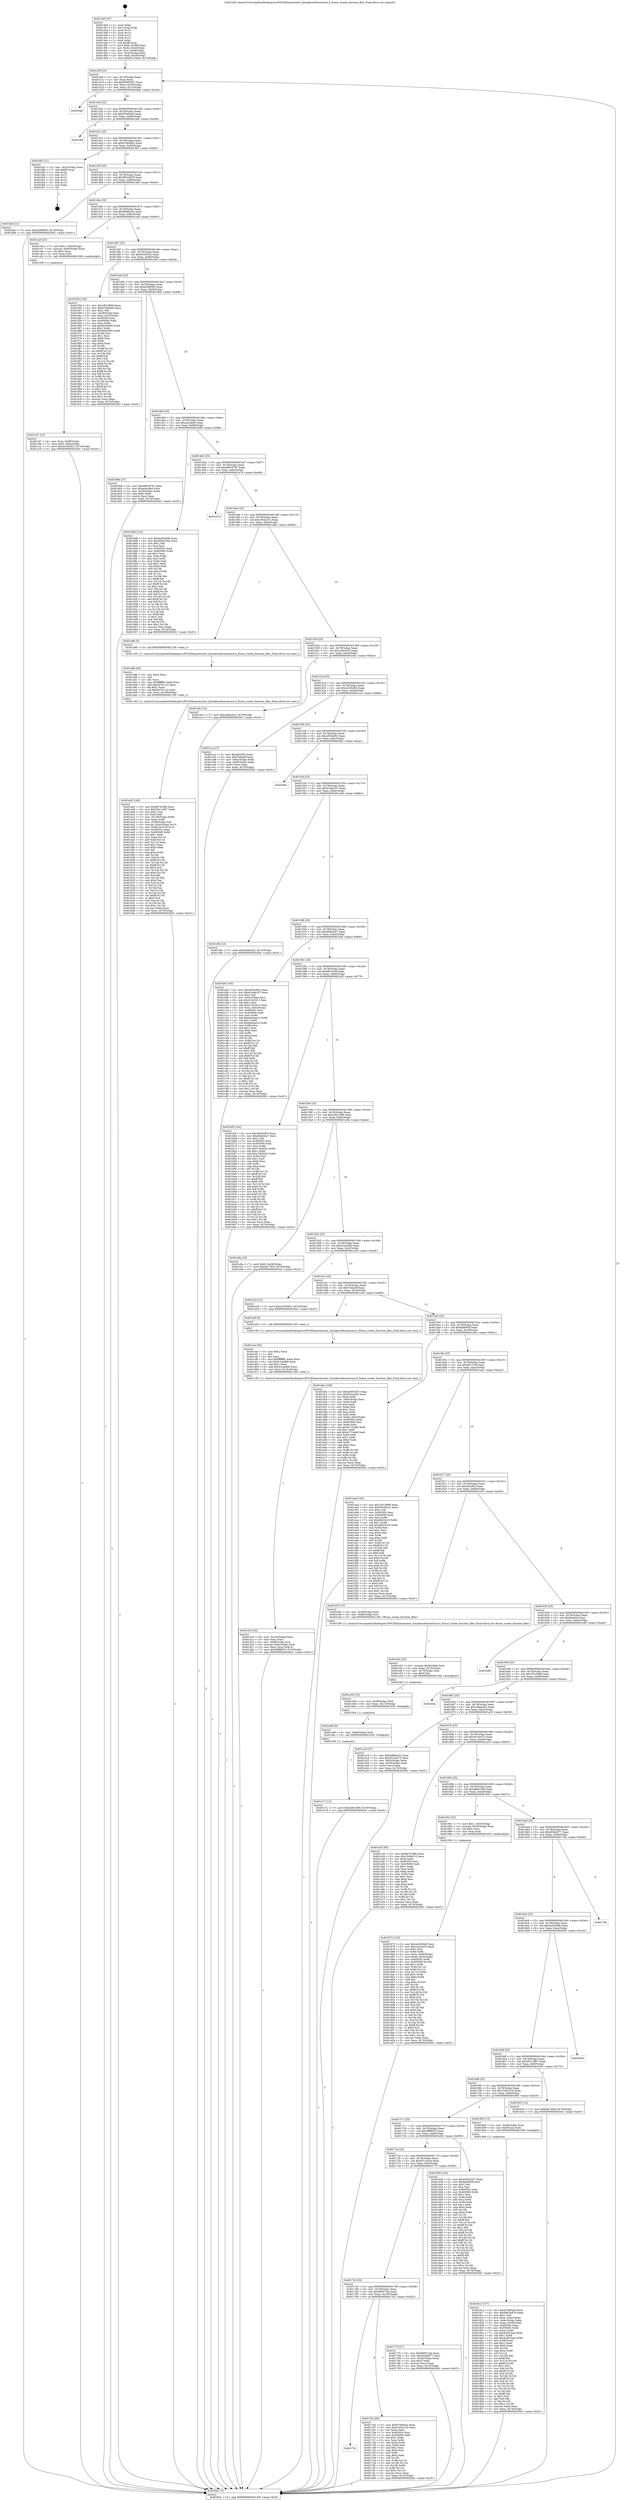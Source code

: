 digraph "0x4013e0" {
  label = "0x4013e0 (/mnt/c/Users/mathe/Desktop/tcc/POCII/binaries/extr_linuxkerneltracetrace.h_ftrace_create_function_files_Final-ollvm.out::main(0))"
  labelloc = "t"
  node[shape=record]

  Entry [label="",width=0.3,height=0.3,shape=circle,fillcolor=black,style=filled]
  "0x40140f" [label="{
     0x40140f [23]\l
     | [instrs]\l
     &nbsp;&nbsp;0x40140f \<+3\>: mov -0x74(%rbp),%eax\l
     &nbsp;&nbsp;0x401412 \<+2\>: mov %eax,%ecx\l
     &nbsp;&nbsp;0x401414 \<+6\>: sub $0x82905207,%ecx\l
     &nbsp;&nbsp;0x40141a \<+3\>: mov %eax,-0x78(%rbp)\l
     &nbsp;&nbsp;0x40141d \<+3\>: mov %ecx,-0x7c(%rbp)\l
     &nbsp;&nbsp;0x401420 \<+6\>: je 00000000004020ab \<main+0xccb\>\l
  }"]
  "0x4020ab" [label="{
     0x4020ab\l
  }", style=dashed]
  "0x401426" [label="{
     0x401426 [22]\l
     | [instrs]\l
     &nbsp;&nbsp;0x401426 \<+5\>: jmp 000000000040142b \<main+0x4b\>\l
     &nbsp;&nbsp;0x40142b \<+3\>: mov -0x78(%rbp),%eax\l
     &nbsp;&nbsp;0x40142e \<+5\>: sub $0x879d0acb,%eax\l
     &nbsp;&nbsp;0x401433 \<+3\>: mov %eax,-0x80(%rbp)\l
     &nbsp;&nbsp;0x401436 \<+6\>: je 0000000000401fe8 \<main+0xc08\>\l
  }"]
  Exit [label="",width=0.3,height=0.3,shape=circle,fillcolor=black,style=filled,peripheries=2]
  "0x401fe8" [label="{
     0x401fe8\l
  }", style=dashed]
  "0x40143c" [label="{
     0x40143c [25]\l
     | [instrs]\l
     &nbsp;&nbsp;0x40143c \<+5\>: jmp 0000000000401441 \<main+0x61\>\l
     &nbsp;&nbsp;0x401441 \<+3\>: mov -0x78(%rbp),%eax\l
     &nbsp;&nbsp;0x401444 \<+5\>: sub $0x87d046d3,%eax\l
     &nbsp;&nbsp;0x401449 \<+6\>: mov %eax,-0x84(%rbp)\l
     &nbsp;&nbsp;0x40144f \<+6\>: je 0000000000401fd3 \<main+0xbf3\>\l
  }"]
  "0x401e71" [label="{
     0x401e71 [12]\l
     | [instrs]\l
     &nbsp;&nbsp;0x401e71 \<+7\>: movl $0xe28c1680,-0x74(%rbp)\l
     &nbsp;&nbsp;0x401e78 \<+5\>: jmp 00000000004020d1 \<main+0xcf1\>\l
  }"]
  "0x401fd3" [label="{
     0x401fd3 [21]\l
     | [instrs]\l
     &nbsp;&nbsp;0x401fd3 \<+3\>: mov -0x2c(%rbp),%eax\l
     &nbsp;&nbsp;0x401fd6 \<+7\>: add $0xf8,%rsp\l
     &nbsp;&nbsp;0x401fdd \<+1\>: pop %rbx\l
     &nbsp;&nbsp;0x401fde \<+2\>: pop %r12\l
     &nbsp;&nbsp;0x401fe0 \<+2\>: pop %r13\l
     &nbsp;&nbsp;0x401fe2 \<+2\>: pop %r14\l
     &nbsp;&nbsp;0x401fe4 \<+2\>: pop %r15\l
     &nbsp;&nbsp;0x401fe6 \<+1\>: pop %rbp\l
     &nbsp;&nbsp;0x401fe7 \<+1\>: ret\l
  }"]
  "0x401455" [label="{
     0x401455 [25]\l
     | [instrs]\l
     &nbsp;&nbsp;0x401455 \<+5\>: jmp 000000000040145a \<main+0x7a\>\l
     &nbsp;&nbsp;0x40145a \<+3\>: mov -0x78(%rbp),%eax\l
     &nbsp;&nbsp;0x40145d \<+5\>: sub $0x8853a878,%eax\l
     &nbsp;&nbsp;0x401462 \<+6\>: mov %eax,-0x88(%rbp)\l
     &nbsp;&nbsp;0x401468 \<+6\>: je 00000000004018af \<main+0x4cf\>\l
  }"]
  "0x401e68" [label="{
     0x401e68 [9]\l
     | [instrs]\l
     &nbsp;&nbsp;0x401e68 \<+4\>: mov -0x68(%rbp),%rdi\l
     &nbsp;&nbsp;0x401e6c \<+5\>: call 0000000000401030 \<free@plt\>\l
     | [calls]\l
     &nbsp;&nbsp;0x401030 \{1\} (unknown)\l
  }"]
  "0x4018af" [label="{
     0x4018af [12]\l
     | [instrs]\l
     &nbsp;&nbsp;0x4018af \<+7\>: movl $0xa208f565,-0x74(%rbp)\l
     &nbsp;&nbsp;0x4018b6 \<+5\>: jmp 00000000004020d1 \<main+0xcf1\>\l
  }"]
  "0x40146e" [label="{
     0x40146e [25]\l
     | [instrs]\l
     &nbsp;&nbsp;0x40146e \<+5\>: jmp 0000000000401473 \<main+0x93\>\l
     &nbsp;&nbsp;0x401473 \<+3\>: mov -0x78(%rbp),%eax\l
     &nbsp;&nbsp;0x401476 \<+5\>: sub $0x8d86be22,%eax\l
     &nbsp;&nbsp;0x40147b \<+6\>: mov %eax,-0x8c(%rbp)\l
     &nbsp;&nbsp;0x401481 \<+6\>: je 0000000000401ca0 \<main+0x8c0\>\l
  }"]
  "0x401e59" [label="{
     0x401e59 [15]\l
     | [instrs]\l
     &nbsp;&nbsp;0x401e59 \<+4\>: mov -0x58(%rbp),%rdi\l
     &nbsp;&nbsp;0x401e5d \<+6\>: mov %eax,-0x110(%rbp)\l
     &nbsp;&nbsp;0x401e63 \<+5\>: call 0000000000401030 \<free@plt\>\l
     | [calls]\l
     &nbsp;&nbsp;0x401030 \{1\} (unknown)\l
  }"]
  "0x401ca0" [label="{
     0x401ca0 [23]\l
     | [instrs]\l
     &nbsp;&nbsp;0x401ca0 \<+7\>: movl $0x1,-0x60(%rbp)\l
     &nbsp;&nbsp;0x401ca7 \<+4\>: movslq -0x60(%rbp),%rax\l
     &nbsp;&nbsp;0x401cab \<+4\>: shl $0x2,%rax\l
     &nbsp;&nbsp;0x401caf \<+3\>: mov %rax,%rdi\l
     &nbsp;&nbsp;0x401cb2 \<+5\>: call 0000000000401050 \<malloc@plt\>\l
     | [calls]\l
     &nbsp;&nbsp;0x401050 \{1\} (unknown)\l
  }"]
  "0x401487" [label="{
     0x401487 [25]\l
     | [instrs]\l
     &nbsp;&nbsp;0x401487 \<+5\>: jmp 000000000040148c \<main+0xac\>\l
     &nbsp;&nbsp;0x40148c \<+3\>: mov -0x78(%rbp),%eax\l
     &nbsp;&nbsp;0x40148f \<+5\>: sub $0x95c835c2,%eax\l
     &nbsp;&nbsp;0x401494 \<+6\>: mov %eax,-0x90(%rbp)\l
     &nbsp;&nbsp;0x40149a \<+6\>: je 0000000000401f3d \<main+0xb5d\>\l
  }"]
  "0x401e42" [label="{
     0x401e42 [23]\l
     | [instrs]\l
     &nbsp;&nbsp;0x401e42 \<+10\>: movabs $0x4030b6,%rdi\l
     &nbsp;&nbsp;0x401e4c \<+3\>: mov %eax,-0x70(%rbp)\l
     &nbsp;&nbsp;0x401e4f \<+3\>: mov -0x70(%rbp),%esi\l
     &nbsp;&nbsp;0x401e52 \<+2\>: mov $0x0,%al\l
     &nbsp;&nbsp;0x401e54 \<+5\>: call 0000000000401040 \<printf@plt\>\l
     | [calls]\l
     &nbsp;&nbsp;0x401040 \{1\} (unknown)\l
  }"]
  "0x401f3d" [label="{
     0x401f3d [150]\l
     | [instrs]\l
     &nbsp;&nbsp;0x401f3d \<+5\>: mov $0x1f015806,%eax\l
     &nbsp;&nbsp;0x401f42 \<+5\>: mov $0x87d046d3,%ecx\l
     &nbsp;&nbsp;0x401f47 \<+2\>: mov $0x1,%dl\l
     &nbsp;&nbsp;0x401f49 \<+3\>: mov -0x38(%rbp),%esi\l
     &nbsp;&nbsp;0x401f4c \<+3\>: mov %esi,-0x2c(%rbp)\l
     &nbsp;&nbsp;0x401f4f \<+7\>: mov 0x40505c,%esi\l
     &nbsp;&nbsp;0x401f56 \<+7\>: mov 0x405060,%edi\l
     &nbsp;&nbsp;0x401f5d \<+3\>: mov %esi,%r8d\l
     &nbsp;&nbsp;0x401f60 \<+7\>: add $0x5b0d3df5,%r8d\l
     &nbsp;&nbsp;0x401f67 \<+4\>: sub $0x1,%r8d\l
     &nbsp;&nbsp;0x401f6b \<+7\>: sub $0x5b0d3df5,%r8d\l
     &nbsp;&nbsp;0x401f72 \<+4\>: imul %r8d,%esi\l
     &nbsp;&nbsp;0x401f76 \<+3\>: and $0x1,%esi\l
     &nbsp;&nbsp;0x401f79 \<+3\>: cmp $0x0,%esi\l
     &nbsp;&nbsp;0x401f7c \<+4\>: sete %r9b\l
     &nbsp;&nbsp;0x401f80 \<+3\>: cmp $0xa,%edi\l
     &nbsp;&nbsp;0x401f83 \<+4\>: setl %r10b\l
     &nbsp;&nbsp;0x401f87 \<+3\>: mov %r9b,%r11b\l
     &nbsp;&nbsp;0x401f8a \<+4\>: xor $0xff,%r11b\l
     &nbsp;&nbsp;0x401f8e \<+3\>: mov %r10b,%bl\l
     &nbsp;&nbsp;0x401f91 \<+3\>: xor $0xff,%bl\l
     &nbsp;&nbsp;0x401f94 \<+3\>: xor $0x1,%dl\l
     &nbsp;&nbsp;0x401f97 \<+3\>: mov %r11b,%r14b\l
     &nbsp;&nbsp;0x401f9a \<+4\>: and $0xff,%r14b\l
     &nbsp;&nbsp;0x401f9e \<+3\>: and %dl,%r9b\l
     &nbsp;&nbsp;0x401fa1 \<+3\>: mov %bl,%r15b\l
     &nbsp;&nbsp;0x401fa4 \<+4\>: and $0xff,%r15b\l
     &nbsp;&nbsp;0x401fa8 \<+3\>: and %dl,%r10b\l
     &nbsp;&nbsp;0x401fab \<+3\>: or %r9b,%r14b\l
     &nbsp;&nbsp;0x401fae \<+3\>: or %r10b,%r15b\l
     &nbsp;&nbsp;0x401fb1 \<+3\>: xor %r15b,%r14b\l
     &nbsp;&nbsp;0x401fb4 \<+3\>: or %bl,%r11b\l
     &nbsp;&nbsp;0x401fb7 \<+4\>: xor $0xff,%r11b\l
     &nbsp;&nbsp;0x401fbb \<+3\>: or $0x1,%dl\l
     &nbsp;&nbsp;0x401fbe \<+3\>: and %dl,%r11b\l
     &nbsp;&nbsp;0x401fc1 \<+3\>: or %r11b,%r14b\l
     &nbsp;&nbsp;0x401fc4 \<+4\>: test $0x1,%r14b\l
     &nbsp;&nbsp;0x401fc8 \<+3\>: cmovne %ecx,%eax\l
     &nbsp;&nbsp;0x401fcb \<+3\>: mov %eax,-0x74(%rbp)\l
     &nbsp;&nbsp;0x401fce \<+5\>: jmp 00000000004020d1 \<main+0xcf1\>\l
  }"]
  "0x4014a0" [label="{
     0x4014a0 [25]\l
     | [instrs]\l
     &nbsp;&nbsp;0x4014a0 \<+5\>: jmp 00000000004014a5 \<main+0xc5\>\l
     &nbsp;&nbsp;0x4014a5 \<+3\>: mov -0x78(%rbp),%eax\l
     &nbsp;&nbsp;0x4014a8 \<+5\>: sub $0xa208f565,%eax\l
     &nbsp;&nbsp;0x4014ad \<+6\>: mov %eax,-0x94(%rbp)\l
     &nbsp;&nbsp;0x4014b3 \<+6\>: je 00000000004018bb \<main+0x4db\>\l
  }"]
  "0x401d16" [label="{
     0x401d16 [32]\l
     | [instrs]\l
     &nbsp;&nbsp;0x401d16 \<+6\>: mov -0x10c(%rbp),%ecx\l
     &nbsp;&nbsp;0x401d1c \<+3\>: imul %eax,%ecx\l
     &nbsp;&nbsp;0x401d1f \<+4\>: mov -0x68(%rbp),%rsi\l
     &nbsp;&nbsp;0x401d23 \<+4\>: movslq -0x6c(%rbp),%rdi\l
     &nbsp;&nbsp;0x401d27 \<+3\>: mov %ecx,(%rsi,%rdi,4)\l
     &nbsp;&nbsp;0x401d2a \<+7\>: movl $0x59ff8878,-0x74(%rbp)\l
     &nbsp;&nbsp;0x401d31 \<+5\>: jmp 00000000004020d1 \<main+0xcf1\>\l
  }"]
  "0x4018bb" [label="{
     0x4018bb [27]\l
     | [instrs]\l
     &nbsp;&nbsp;0x4018bb \<+5\>: mov $0xb8918797,%eax\l
     &nbsp;&nbsp;0x4018c0 \<+5\>: mov $0xacecdfa9,%ecx\l
     &nbsp;&nbsp;0x4018c5 \<+3\>: mov -0x30(%rbp),%edx\l
     &nbsp;&nbsp;0x4018c8 \<+3\>: cmp $0x0,%edx\l
     &nbsp;&nbsp;0x4018cb \<+3\>: cmove %ecx,%eax\l
     &nbsp;&nbsp;0x4018ce \<+3\>: mov %eax,-0x74(%rbp)\l
     &nbsp;&nbsp;0x4018d1 \<+5\>: jmp 00000000004020d1 \<main+0xcf1\>\l
  }"]
  "0x4014b9" [label="{
     0x4014b9 [25]\l
     | [instrs]\l
     &nbsp;&nbsp;0x4014b9 \<+5\>: jmp 00000000004014be \<main+0xde\>\l
     &nbsp;&nbsp;0x4014be \<+3\>: mov -0x78(%rbp),%eax\l
     &nbsp;&nbsp;0x4014c1 \<+5\>: sub $0xacecdfa9,%eax\l
     &nbsp;&nbsp;0x4014c6 \<+6\>: mov %eax,-0x98(%rbp)\l
     &nbsp;&nbsp;0x4014cc \<+6\>: je 00000000004018d6 \<main+0x4f6\>\l
  }"]
  "0x401cee" [label="{
     0x401cee [40]\l
     | [instrs]\l
     &nbsp;&nbsp;0x401cee \<+5\>: mov $0x2,%ecx\l
     &nbsp;&nbsp;0x401cf3 \<+1\>: cltd\l
     &nbsp;&nbsp;0x401cf4 \<+2\>: idiv %ecx\l
     &nbsp;&nbsp;0x401cf6 \<+6\>: imul $0xfffffffe,%edx,%ecx\l
     &nbsp;&nbsp;0x401cfc \<+6\>: sub $0x3c1aedb8,%ecx\l
     &nbsp;&nbsp;0x401d02 \<+3\>: add $0x1,%ecx\l
     &nbsp;&nbsp;0x401d05 \<+6\>: add $0x3c1aedb8,%ecx\l
     &nbsp;&nbsp;0x401d0b \<+6\>: mov %ecx,-0x10c(%rbp)\l
     &nbsp;&nbsp;0x401d11 \<+5\>: call 0000000000401160 \<next_i\>\l
     | [calls]\l
     &nbsp;&nbsp;0x401160 \{1\} (/mnt/c/Users/mathe/Desktop/tcc/POCII/binaries/extr_linuxkerneltracetrace.h_ftrace_create_function_files_Final-ollvm.out::next_i)\l
  }"]
  "0x4018d6" [label="{
     0x4018d6 [134]\l
     | [instrs]\l
     &nbsp;&nbsp;0x4018d6 \<+5\>: mov $0x4a3026d6,%eax\l
     &nbsp;&nbsp;0x4018db \<+5\>: mov $0x468e105b,%ecx\l
     &nbsp;&nbsp;0x4018e0 \<+2\>: mov $0x1,%dl\l
     &nbsp;&nbsp;0x4018e2 \<+2\>: xor %esi,%esi\l
     &nbsp;&nbsp;0x4018e4 \<+7\>: mov 0x40505c,%edi\l
     &nbsp;&nbsp;0x4018eb \<+8\>: mov 0x405060,%r8d\l
     &nbsp;&nbsp;0x4018f3 \<+3\>: sub $0x1,%esi\l
     &nbsp;&nbsp;0x4018f6 \<+3\>: mov %edi,%r9d\l
     &nbsp;&nbsp;0x4018f9 \<+3\>: add %esi,%r9d\l
     &nbsp;&nbsp;0x4018fc \<+4\>: imul %r9d,%edi\l
     &nbsp;&nbsp;0x401900 \<+3\>: and $0x1,%edi\l
     &nbsp;&nbsp;0x401903 \<+3\>: cmp $0x0,%edi\l
     &nbsp;&nbsp;0x401906 \<+4\>: sete %r10b\l
     &nbsp;&nbsp;0x40190a \<+4\>: cmp $0xa,%r8d\l
     &nbsp;&nbsp;0x40190e \<+4\>: setl %r11b\l
     &nbsp;&nbsp;0x401912 \<+3\>: mov %r10b,%bl\l
     &nbsp;&nbsp;0x401915 \<+3\>: xor $0xff,%bl\l
     &nbsp;&nbsp;0x401918 \<+3\>: mov %r11b,%r14b\l
     &nbsp;&nbsp;0x40191b \<+4\>: xor $0xff,%r14b\l
     &nbsp;&nbsp;0x40191f \<+3\>: xor $0x1,%dl\l
     &nbsp;&nbsp;0x401922 \<+3\>: mov %bl,%r15b\l
     &nbsp;&nbsp;0x401925 \<+4\>: and $0xff,%r15b\l
     &nbsp;&nbsp;0x401929 \<+3\>: and %dl,%r10b\l
     &nbsp;&nbsp;0x40192c \<+3\>: mov %r14b,%r12b\l
     &nbsp;&nbsp;0x40192f \<+4\>: and $0xff,%r12b\l
     &nbsp;&nbsp;0x401933 \<+3\>: and %dl,%r11b\l
     &nbsp;&nbsp;0x401936 \<+3\>: or %r10b,%r15b\l
     &nbsp;&nbsp;0x401939 \<+3\>: or %r11b,%r12b\l
     &nbsp;&nbsp;0x40193c \<+3\>: xor %r12b,%r15b\l
     &nbsp;&nbsp;0x40193f \<+3\>: or %r14b,%bl\l
     &nbsp;&nbsp;0x401942 \<+3\>: xor $0xff,%bl\l
     &nbsp;&nbsp;0x401945 \<+3\>: or $0x1,%dl\l
     &nbsp;&nbsp;0x401948 \<+2\>: and %dl,%bl\l
     &nbsp;&nbsp;0x40194a \<+3\>: or %bl,%r15b\l
     &nbsp;&nbsp;0x40194d \<+4\>: test $0x1,%r15b\l
     &nbsp;&nbsp;0x401951 \<+3\>: cmovne %ecx,%eax\l
     &nbsp;&nbsp;0x401954 \<+3\>: mov %eax,-0x74(%rbp)\l
     &nbsp;&nbsp;0x401957 \<+5\>: jmp 00000000004020d1 \<main+0xcf1\>\l
  }"]
  "0x4014d2" [label="{
     0x4014d2 [25]\l
     | [instrs]\l
     &nbsp;&nbsp;0x4014d2 \<+5\>: jmp 00000000004014d7 \<main+0xf7\>\l
     &nbsp;&nbsp;0x4014d7 \<+3\>: mov -0x78(%rbp),%eax\l
     &nbsp;&nbsp;0x4014da \<+5\>: sub $0xb8918797,%eax\l
     &nbsp;&nbsp;0x4014df \<+6\>: mov %eax,-0x9c(%rbp)\l
     &nbsp;&nbsp;0x4014e5 \<+6\>: je 0000000000401e7d \<main+0xa9d\>\l
  }"]
  "0x401cb7" [label="{
     0x401cb7 [23]\l
     | [instrs]\l
     &nbsp;&nbsp;0x401cb7 \<+4\>: mov %rax,-0x68(%rbp)\l
     &nbsp;&nbsp;0x401cbb \<+7\>: movl $0x0,-0x6c(%rbp)\l
     &nbsp;&nbsp;0x401cc2 \<+7\>: movl $0xcb185d52,-0x74(%rbp)\l
     &nbsp;&nbsp;0x401cc9 \<+5\>: jmp 00000000004020d1 \<main+0xcf1\>\l
  }"]
  "0x401e7d" [label="{
     0x401e7d\l
  }", style=dashed]
  "0x4014eb" [label="{
     0x4014eb [25]\l
     | [instrs]\l
     &nbsp;&nbsp;0x4014eb \<+5\>: jmp 00000000004014f0 \<main+0x110\>\l
     &nbsp;&nbsp;0x4014f0 \<+3\>: mov -0x78(%rbp),%eax\l
     &nbsp;&nbsp;0x4014f3 \<+5\>: sub $0xc30da513,%eax\l
     &nbsp;&nbsp;0x4014f8 \<+6\>: mov %eax,-0xa0(%rbp)\l
     &nbsp;&nbsp;0x4014fe \<+6\>: je 0000000000401a86 \<main+0x6a6\>\l
  }"]
  "0x401ab3" [label="{
     0x401ab3 [160]\l
     | [instrs]\l
     &nbsp;&nbsp;0x401ab3 \<+5\>: mov $0x6b761f88,%ecx\l
     &nbsp;&nbsp;0x401ab8 \<+5\>: mov $0x50411867,%edx\l
     &nbsp;&nbsp;0x401abd \<+3\>: mov $0x1,%sil\l
     &nbsp;&nbsp;0x401ac0 \<+2\>: xor %edi,%edi\l
     &nbsp;&nbsp;0x401ac2 \<+7\>: mov -0x108(%rbp),%r8d\l
     &nbsp;&nbsp;0x401ac9 \<+4\>: imul %eax,%r8d\l
     &nbsp;&nbsp;0x401acd \<+4\>: mov -0x58(%rbp),%r9\l
     &nbsp;&nbsp;0x401ad1 \<+4\>: movslq -0x5c(%rbp),%r10\l
     &nbsp;&nbsp;0x401ad5 \<+4\>: mov %r8d,(%r9,%r10,4)\l
     &nbsp;&nbsp;0x401ad9 \<+7\>: mov 0x40505c,%eax\l
     &nbsp;&nbsp;0x401ae0 \<+8\>: mov 0x405060,%r8d\l
     &nbsp;&nbsp;0x401ae8 \<+3\>: sub $0x1,%edi\l
     &nbsp;&nbsp;0x401aeb \<+3\>: mov %eax,%r11d\l
     &nbsp;&nbsp;0x401aee \<+3\>: add %edi,%r11d\l
     &nbsp;&nbsp;0x401af1 \<+4\>: imul %r11d,%eax\l
     &nbsp;&nbsp;0x401af5 \<+3\>: and $0x1,%eax\l
     &nbsp;&nbsp;0x401af8 \<+3\>: cmp $0x0,%eax\l
     &nbsp;&nbsp;0x401afb \<+3\>: sete %bl\l
     &nbsp;&nbsp;0x401afe \<+4\>: cmp $0xa,%r8d\l
     &nbsp;&nbsp;0x401b02 \<+4\>: setl %r14b\l
     &nbsp;&nbsp;0x401b06 \<+3\>: mov %bl,%r15b\l
     &nbsp;&nbsp;0x401b09 \<+4\>: xor $0xff,%r15b\l
     &nbsp;&nbsp;0x401b0d \<+3\>: mov %r14b,%r12b\l
     &nbsp;&nbsp;0x401b10 \<+4\>: xor $0xff,%r12b\l
     &nbsp;&nbsp;0x401b14 \<+4\>: xor $0x0,%sil\l
     &nbsp;&nbsp;0x401b18 \<+3\>: mov %r15b,%r13b\l
     &nbsp;&nbsp;0x401b1b \<+4\>: and $0x0,%r13b\l
     &nbsp;&nbsp;0x401b1f \<+3\>: and %sil,%bl\l
     &nbsp;&nbsp;0x401b22 \<+3\>: mov %r12b,%al\l
     &nbsp;&nbsp;0x401b25 \<+2\>: and $0x0,%al\l
     &nbsp;&nbsp;0x401b27 \<+3\>: and %sil,%r14b\l
     &nbsp;&nbsp;0x401b2a \<+3\>: or %bl,%r13b\l
     &nbsp;&nbsp;0x401b2d \<+3\>: or %r14b,%al\l
     &nbsp;&nbsp;0x401b30 \<+3\>: xor %al,%r13b\l
     &nbsp;&nbsp;0x401b33 \<+3\>: or %r12b,%r15b\l
     &nbsp;&nbsp;0x401b36 \<+4\>: xor $0xff,%r15b\l
     &nbsp;&nbsp;0x401b3a \<+4\>: or $0x0,%sil\l
     &nbsp;&nbsp;0x401b3e \<+3\>: and %sil,%r15b\l
     &nbsp;&nbsp;0x401b41 \<+3\>: or %r15b,%r13b\l
     &nbsp;&nbsp;0x401b44 \<+4\>: test $0x1,%r13b\l
     &nbsp;&nbsp;0x401b48 \<+3\>: cmovne %edx,%ecx\l
     &nbsp;&nbsp;0x401b4b \<+3\>: mov %ecx,-0x74(%rbp)\l
     &nbsp;&nbsp;0x401b4e \<+5\>: jmp 00000000004020d1 \<main+0xcf1\>\l
  }"]
  "0x401a86" [label="{
     0x401a86 [5]\l
     | [instrs]\l
     &nbsp;&nbsp;0x401a86 \<+5\>: call 0000000000401160 \<next_i\>\l
     | [calls]\l
     &nbsp;&nbsp;0x401160 \{1\} (/mnt/c/Users/mathe/Desktop/tcc/POCII/binaries/extr_linuxkerneltracetrace.h_ftrace_create_function_files_Final-ollvm.out::next_i)\l
  }"]
  "0x401504" [label="{
     0x401504 [25]\l
     | [instrs]\l
     &nbsp;&nbsp;0x401504 \<+5\>: jmp 0000000000401509 \<main+0x129\>\l
     &nbsp;&nbsp;0x401509 \<+3\>: mov -0x78(%rbp),%eax\l
     &nbsp;&nbsp;0x40150c \<+5\>: sub $0xca3e3e25,%eax\l
     &nbsp;&nbsp;0x401511 \<+6\>: mov %eax,-0xa4(%rbp)\l
     &nbsp;&nbsp;0x401517 \<+6\>: je 0000000000401a0c \<main+0x62c\>\l
  }"]
  "0x401a8b" [label="{
     0x401a8b [40]\l
     | [instrs]\l
     &nbsp;&nbsp;0x401a8b \<+5\>: mov $0x2,%ecx\l
     &nbsp;&nbsp;0x401a90 \<+1\>: cltd\l
     &nbsp;&nbsp;0x401a91 \<+2\>: idiv %ecx\l
     &nbsp;&nbsp;0x401a93 \<+6\>: imul $0xfffffffe,%edx,%ecx\l
     &nbsp;&nbsp;0x401a99 \<+6\>: add $0xbd761cc3,%ecx\l
     &nbsp;&nbsp;0x401a9f \<+3\>: add $0x1,%ecx\l
     &nbsp;&nbsp;0x401aa2 \<+6\>: sub $0xbd761cc3,%ecx\l
     &nbsp;&nbsp;0x401aa8 \<+6\>: mov %ecx,-0x108(%rbp)\l
     &nbsp;&nbsp;0x401aae \<+5\>: call 0000000000401160 \<next_i\>\l
     | [calls]\l
     &nbsp;&nbsp;0x401160 \{1\} (/mnt/c/Users/mathe/Desktop/tcc/POCII/binaries/extr_linuxkerneltracetrace.h_ftrace_create_function_files_Final-ollvm.out::next_i)\l
  }"]
  "0x401a0c" [label="{
     0x401a0c [12]\l
     | [instrs]\l
     &nbsp;&nbsp;0x401a0c \<+7\>: movl $0x24bbe422,-0x74(%rbp)\l
     &nbsp;&nbsp;0x401a13 \<+5\>: jmp 00000000004020d1 \<main+0xcf1\>\l
  }"]
  "0x40151d" [label="{
     0x40151d [25]\l
     | [instrs]\l
     &nbsp;&nbsp;0x40151d \<+5\>: jmp 0000000000401522 \<main+0x142\>\l
     &nbsp;&nbsp;0x401522 \<+3\>: mov -0x78(%rbp),%eax\l
     &nbsp;&nbsp;0x401525 \<+5\>: sub $0xcb185d52,%eax\l
     &nbsp;&nbsp;0x40152a \<+6\>: mov %eax,-0xa8(%rbp)\l
     &nbsp;&nbsp;0x401530 \<+6\>: je 0000000000401cce \<main+0x8ee\>\l
  }"]
  "0x401973" [label="{
     0x401973 [153]\l
     | [instrs]\l
     &nbsp;&nbsp;0x401973 \<+5\>: mov $0x4a3026d6,%ecx\l
     &nbsp;&nbsp;0x401978 \<+5\>: mov $0xca3e3e25,%edx\l
     &nbsp;&nbsp;0x40197d \<+3\>: mov $0x1,%sil\l
     &nbsp;&nbsp;0x401980 \<+3\>: xor %r8d,%r8d\l
     &nbsp;&nbsp;0x401983 \<+4\>: mov %rax,-0x58(%rbp)\l
     &nbsp;&nbsp;0x401987 \<+7\>: movl $0x0,-0x5c(%rbp)\l
     &nbsp;&nbsp;0x40198e \<+8\>: mov 0x40505c,%r9d\l
     &nbsp;&nbsp;0x401996 \<+8\>: mov 0x405060,%r10d\l
     &nbsp;&nbsp;0x40199e \<+4\>: sub $0x1,%r8d\l
     &nbsp;&nbsp;0x4019a2 \<+3\>: mov %r9d,%r11d\l
     &nbsp;&nbsp;0x4019a5 \<+3\>: add %r8d,%r11d\l
     &nbsp;&nbsp;0x4019a8 \<+4\>: imul %r11d,%r9d\l
     &nbsp;&nbsp;0x4019ac \<+4\>: and $0x1,%r9d\l
     &nbsp;&nbsp;0x4019b0 \<+4\>: cmp $0x0,%r9d\l
     &nbsp;&nbsp;0x4019b4 \<+3\>: sete %bl\l
     &nbsp;&nbsp;0x4019b7 \<+4\>: cmp $0xa,%r10d\l
     &nbsp;&nbsp;0x4019bb \<+4\>: setl %r14b\l
     &nbsp;&nbsp;0x4019bf \<+3\>: mov %bl,%r15b\l
     &nbsp;&nbsp;0x4019c2 \<+4\>: xor $0xff,%r15b\l
     &nbsp;&nbsp;0x4019c6 \<+3\>: mov %r14b,%r12b\l
     &nbsp;&nbsp;0x4019c9 \<+4\>: xor $0xff,%r12b\l
     &nbsp;&nbsp;0x4019cd \<+4\>: xor $0x0,%sil\l
     &nbsp;&nbsp;0x4019d1 \<+3\>: mov %r15b,%r13b\l
     &nbsp;&nbsp;0x4019d4 \<+4\>: and $0x0,%r13b\l
     &nbsp;&nbsp;0x4019d8 \<+3\>: and %sil,%bl\l
     &nbsp;&nbsp;0x4019db \<+3\>: mov %r12b,%al\l
     &nbsp;&nbsp;0x4019de \<+2\>: and $0x0,%al\l
     &nbsp;&nbsp;0x4019e0 \<+3\>: and %sil,%r14b\l
     &nbsp;&nbsp;0x4019e3 \<+3\>: or %bl,%r13b\l
     &nbsp;&nbsp;0x4019e6 \<+3\>: or %r14b,%al\l
     &nbsp;&nbsp;0x4019e9 \<+3\>: xor %al,%r13b\l
     &nbsp;&nbsp;0x4019ec \<+3\>: or %r12b,%r15b\l
     &nbsp;&nbsp;0x4019ef \<+4\>: xor $0xff,%r15b\l
     &nbsp;&nbsp;0x4019f3 \<+4\>: or $0x0,%sil\l
     &nbsp;&nbsp;0x4019f7 \<+3\>: and %sil,%r15b\l
     &nbsp;&nbsp;0x4019fa \<+3\>: or %r15b,%r13b\l
     &nbsp;&nbsp;0x4019fd \<+4\>: test $0x1,%r13b\l
     &nbsp;&nbsp;0x401a01 \<+3\>: cmovne %edx,%ecx\l
     &nbsp;&nbsp;0x401a04 \<+3\>: mov %ecx,-0x74(%rbp)\l
     &nbsp;&nbsp;0x401a07 \<+5\>: jmp 00000000004020d1 \<main+0xcf1\>\l
  }"]
  "0x401cce" [label="{
     0x401cce [27]\l
     | [instrs]\l
     &nbsp;&nbsp;0x401cce \<+5\>: mov $0xe8229f2,%eax\l
     &nbsp;&nbsp;0x401cd3 \<+5\>: mov $0xf7afae4f,%ecx\l
     &nbsp;&nbsp;0x401cd8 \<+3\>: mov -0x6c(%rbp),%edx\l
     &nbsp;&nbsp;0x401cdb \<+3\>: cmp -0x60(%rbp),%edx\l
     &nbsp;&nbsp;0x401cde \<+3\>: cmovl %ecx,%eax\l
     &nbsp;&nbsp;0x401ce1 \<+3\>: mov %eax,-0x74(%rbp)\l
     &nbsp;&nbsp;0x401ce4 \<+5\>: jmp 00000000004020d1 \<main+0xcf1\>\l
  }"]
  "0x401536" [label="{
     0x401536 [25]\l
     | [instrs]\l
     &nbsp;&nbsp;0x401536 \<+5\>: jmp 000000000040153b \<main+0x15b\>\l
     &nbsp;&nbsp;0x40153b \<+3\>: mov -0x78(%rbp),%eax\l
     &nbsp;&nbsp;0x40153e \<+5\>: sub $0xcd53b492,%eax\l
     &nbsp;&nbsp;0x401543 \<+6\>: mov %eax,-0xac(%rbp)\l
     &nbsp;&nbsp;0x401549 \<+6\>: je 000000000040208c \<main+0xcac\>\l
  }"]
  "0x401812" [label="{
     0x401812 [157]\l
     | [instrs]\l
     &nbsp;&nbsp;0x401812 \<+5\>: mov $0x879d0acb,%ecx\l
     &nbsp;&nbsp;0x401817 \<+5\>: mov $0x8853a878,%edx\l
     &nbsp;&nbsp;0x40181c \<+3\>: mov $0x1,%sil\l
     &nbsp;&nbsp;0x40181f \<+3\>: mov %eax,-0x4c(%rbp)\l
     &nbsp;&nbsp;0x401822 \<+3\>: mov -0x4c(%rbp),%eax\l
     &nbsp;&nbsp;0x401825 \<+3\>: mov %eax,-0x30(%rbp)\l
     &nbsp;&nbsp;0x401828 \<+7\>: mov 0x40505c,%eax\l
     &nbsp;&nbsp;0x40182f \<+8\>: mov 0x405060,%r8d\l
     &nbsp;&nbsp;0x401837 \<+3\>: mov %eax,%r9d\l
     &nbsp;&nbsp;0x40183a \<+7\>: sub $0xdcd522ad,%r9d\l
     &nbsp;&nbsp;0x401841 \<+4\>: sub $0x1,%r9d\l
     &nbsp;&nbsp;0x401845 \<+7\>: add $0xdcd522ad,%r9d\l
     &nbsp;&nbsp;0x40184c \<+4\>: imul %r9d,%eax\l
     &nbsp;&nbsp;0x401850 \<+3\>: and $0x1,%eax\l
     &nbsp;&nbsp;0x401853 \<+3\>: cmp $0x0,%eax\l
     &nbsp;&nbsp;0x401856 \<+4\>: sete %r10b\l
     &nbsp;&nbsp;0x40185a \<+4\>: cmp $0xa,%r8d\l
     &nbsp;&nbsp;0x40185e \<+4\>: setl %r11b\l
     &nbsp;&nbsp;0x401862 \<+3\>: mov %r10b,%bl\l
     &nbsp;&nbsp;0x401865 \<+3\>: xor $0xff,%bl\l
     &nbsp;&nbsp;0x401868 \<+3\>: mov %r11b,%r14b\l
     &nbsp;&nbsp;0x40186b \<+4\>: xor $0xff,%r14b\l
     &nbsp;&nbsp;0x40186f \<+4\>: xor $0x1,%sil\l
     &nbsp;&nbsp;0x401873 \<+3\>: mov %bl,%r15b\l
     &nbsp;&nbsp;0x401876 \<+4\>: and $0xff,%r15b\l
     &nbsp;&nbsp;0x40187a \<+3\>: and %sil,%r10b\l
     &nbsp;&nbsp;0x40187d \<+3\>: mov %r14b,%r12b\l
     &nbsp;&nbsp;0x401880 \<+4\>: and $0xff,%r12b\l
     &nbsp;&nbsp;0x401884 \<+3\>: and %sil,%r11b\l
     &nbsp;&nbsp;0x401887 \<+3\>: or %r10b,%r15b\l
     &nbsp;&nbsp;0x40188a \<+3\>: or %r11b,%r12b\l
     &nbsp;&nbsp;0x40188d \<+3\>: xor %r12b,%r15b\l
     &nbsp;&nbsp;0x401890 \<+3\>: or %r14b,%bl\l
     &nbsp;&nbsp;0x401893 \<+3\>: xor $0xff,%bl\l
     &nbsp;&nbsp;0x401896 \<+4\>: or $0x1,%sil\l
     &nbsp;&nbsp;0x40189a \<+3\>: and %sil,%bl\l
     &nbsp;&nbsp;0x40189d \<+3\>: or %bl,%r15b\l
     &nbsp;&nbsp;0x4018a0 \<+4\>: test $0x1,%r15b\l
     &nbsp;&nbsp;0x4018a4 \<+3\>: cmovne %edx,%ecx\l
     &nbsp;&nbsp;0x4018a7 \<+3\>: mov %ecx,-0x74(%rbp)\l
     &nbsp;&nbsp;0x4018aa \<+5\>: jmp 00000000004020d1 \<main+0xcf1\>\l
  }"]
  "0x40208c" [label="{
     0x40208c\l
  }", style=dashed]
  "0x40154f" [label="{
     0x40154f [25]\l
     | [instrs]\l
     &nbsp;&nbsp;0x40154f \<+5\>: jmp 0000000000401554 \<main+0x174\>\l
     &nbsp;&nbsp;0x401554 \<+3\>: mov -0x78(%rbp),%eax\l
     &nbsp;&nbsp;0x401557 \<+5\>: sub $0xd14de107,%eax\l
     &nbsp;&nbsp;0x40155c \<+6\>: mov %eax,-0xb0(%rbp)\l
     &nbsp;&nbsp;0x401562 \<+6\>: je 0000000000401c94 \<main+0x8b4\>\l
  }"]
  "0x40175c" [label="{
     0x40175c\l
  }", style=dashed]
  "0x401c94" [label="{
     0x401c94 [12]\l
     | [instrs]\l
     &nbsp;&nbsp;0x401c94 \<+7\>: movl $0x24bbe422,-0x74(%rbp)\l
     &nbsp;&nbsp;0x401c9b \<+5\>: jmp 00000000004020d1 \<main+0xcf1\>\l
  }"]
  "0x401568" [label="{
     0x401568 [25]\l
     | [instrs]\l
     &nbsp;&nbsp;0x401568 \<+5\>: jmp 000000000040156d \<main+0x18d\>\l
     &nbsp;&nbsp;0x40156d \<+3\>: mov -0x78(%rbp),%eax\l
     &nbsp;&nbsp;0x401570 \<+5\>: sub $0xd6db3ee7,%eax\l
     &nbsp;&nbsp;0x401575 \<+6\>: mov %eax,-0xb4(%rbp)\l
     &nbsp;&nbsp;0x40157b \<+6\>: je 0000000000401bef \<main+0x80f\>\l
  }"]
  "0x4017b2" [label="{
     0x4017b2 [83]\l
     | [instrs]\l
     &nbsp;&nbsp;0x4017b2 \<+5\>: mov $0x879d0acb,%eax\l
     &nbsp;&nbsp;0x4017b7 \<+5\>: mov $0x516d121b,%ecx\l
     &nbsp;&nbsp;0x4017bc \<+2\>: xor %edx,%edx\l
     &nbsp;&nbsp;0x4017be \<+7\>: mov 0x40505c,%esi\l
     &nbsp;&nbsp;0x4017c5 \<+7\>: mov 0x405060,%edi\l
     &nbsp;&nbsp;0x4017cc \<+3\>: sub $0x1,%edx\l
     &nbsp;&nbsp;0x4017cf \<+3\>: mov %esi,%r8d\l
     &nbsp;&nbsp;0x4017d2 \<+3\>: add %edx,%r8d\l
     &nbsp;&nbsp;0x4017d5 \<+4\>: imul %r8d,%esi\l
     &nbsp;&nbsp;0x4017d9 \<+3\>: and $0x1,%esi\l
     &nbsp;&nbsp;0x4017dc \<+3\>: cmp $0x0,%esi\l
     &nbsp;&nbsp;0x4017df \<+4\>: sete %r9b\l
     &nbsp;&nbsp;0x4017e3 \<+3\>: cmp $0xa,%edi\l
     &nbsp;&nbsp;0x4017e6 \<+4\>: setl %r10b\l
     &nbsp;&nbsp;0x4017ea \<+3\>: mov %r9b,%r11b\l
     &nbsp;&nbsp;0x4017ed \<+3\>: and %r10b,%r11b\l
     &nbsp;&nbsp;0x4017f0 \<+3\>: xor %r10b,%r9b\l
     &nbsp;&nbsp;0x4017f3 \<+3\>: or %r9b,%r11b\l
     &nbsp;&nbsp;0x4017f6 \<+4\>: test $0x1,%r11b\l
     &nbsp;&nbsp;0x4017fa \<+3\>: cmovne %ecx,%eax\l
     &nbsp;&nbsp;0x4017fd \<+3\>: mov %eax,-0x74(%rbp)\l
     &nbsp;&nbsp;0x401800 \<+5\>: jmp 00000000004020d1 \<main+0xcf1\>\l
  }"]
  "0x401bef" [label="{
     0x401bef [165]\l
     | [instrs]\l
     &nbsp;&nbsp;0x401bef \<+5\>: mov $0xcd53b492,%eax\l
     &nbsp;&nbsp;0x401bf4 \<+5\>: mov $0xd14de107,%ecx\l
     &nbsp;&nbsp;0x401bf9 \<+2\>: mov $0x1,%dl\l
     &nbsp;&nbsp;0x401bfb \<+3\>: mov -0x5c(%rbp),%esi\l
     &nbsp;&nbsp;0x401bfe \<+6\>: sub $0x412b3413,%esi\l
     &nbsp;&nbsp;0x401c04 \<+3\>: add $0x1,%esi\l
     &nbsp;&nbsp;0x401c07 \<+6\>: add $0x412b3413,%esi\l
     &nbsp;&nbsp;0x401c0d \<+3\>: mov %esi,-0x5c(%rbp)\l
     &nbsp;&nbsp;0x401c10 \<+7\>: mov 0x40505c,%esi\l
     &nbsp;&nbsp;0x401c17 \<+7\>: mov 0x405060,%edi\l
     &nbsp;&nbsp;0x401c1e \<+3\>: mov %esi,%r8d\l
     &nbsp;&nbsp;0x401c21 \<+7\>: add $0xba0daa1e,%r8d\l
     &nbsp;&nbsp;0x401c28 \<+4\>: sub $0x1,%r8d\l
     &nbsp;&nbsp;0x401c2c \<+7\>: sub $0xba0daa1e,%r8d\l
     &nbsp;&nbsp;0x401c33 \<+4\>: imul %r8d,%esi\l
     &nbsp;&nbsp;0x401c37 \<+3\>: and $0x1,%esi\l
     &nbsp;&nbsp;0x401c3a \<+3\>: cmp $0x0,%esi\l
     &nbsp;&nbsp;0x401c3d \<+4\>: sete %r9b\l
     &nbsp;&nbsp;0x401c41 \<+3\>: cmp $0xa,%edi\l
     &nbsp;&nbsp;0x401c44 \<+4\>: setl %r10b\l
     &nbsp;&nbsp;0x401c48 \<+3\>: mov %r9b,%r11b\l
     &nbsp;&nbsp;0x401c4b \<+4\>: xor $0xff,%r11b\l
     &nbsp;&nbsp;0x401c4f \<+3\>: mov %r10b,%bl\l
     &nbsp;&nbsp;0x401c52 \<+3\>: xor $0xff,%bl\l
     &nbsp;&nbsp;0x401c55 \<+3\>: xor $0x1,%dl\l
     &nbsp;&nbsp;0x401c58 \<+3\>: mov %r11b,%r14b\l
     &nbsp;&nbsp;0x401c5b \<+4\>: and $0xff,%r14b\l
     &nbsp;&nbsp;0x401c5f \<+3\>: and %dl,%r9b\l
     &nbsp;&nbsp;0x401c62 \<+3\>: mov %bl,%r15b\l
     &nbsp;&nbsp;0x401c65 \<+4\>: and $0xff,%r15b\l
     &nbsp;&nbsp;0x401c69 \<+3\>: and %dl,%r10b\l
     &nbsp;&nbsp;0x401c6c \<+3\>: or %r9b,%r14b\l
     &nbsp;&nbsp;0x401c6f \<+3\>: or %r10b,%r15b\l
     &nbsp;&nbsp;0x401c72 \<+3\>: xor %r15b,%r14b\l
     &nbsp;&nbsp;0x401c75 \<+3\>: or %bl,%r11b\l
     &nbsp;&nbsp;0x401c78 \<+4\>: xor $0xff,%r11b\l
     &nbsp;&nbsp;0x401c7c \<+3\>: or $0x1,%dl\l
     &nbsp;&nbsp;0x401c7f \<+3\>: and %dl,%r11b\l
     &nbsp;&nbsp;0x401c82 \<+3\>: or %r11b,%r14b\l
     &nbsp;&nbsp;0x401c85 \<+4\>: test $0x1,%r14b\l
     &nbsp;&nbsp;0x401c89 \<+3\>: cmovne %ecx,%eax\l
     &nbsp;&nbsp;0x401c8c \<+3\>: mov %eax,-0x74(%rbp)\l
     &nbsp;&nbsp;0x401c8f \<+5\>: jmp 00000000004020d1 \<main+0xcf1\>\l
  }"]
  "0x401581" [label="{
     0x401581 [25]\l
     | [instrs]\l
     &nbsp;&nbsp;0x401581 \<+5\>: jmp 0000000000401586 \<main+0x1a6\>\l
     &nbsp;&nbsp;0x401586 \<+3\>: mov -0x78(%rbp),%eax\l
     &nbsp;&nbsp;0x401589 \<+5\>: sub $0xdfe7a04f,%eax\l
     &nbsp;&nbsp;0x40158e \<+6\>: mov %eax,-0xb8(%rbp)\l
     &nbsp;&nbsp;0x401594 \<+6\>: je 0000000000401b5f \<main+0x77f\>\l
  }"]
  "0x4013e0" [label="{
     0x4013e0 [47]\l
     | [instrs]\l
     &nbsp;&nbsp;0x4013e0 \<+1\>: push %rbp\l
     &nbsp;&nbsp;0x4013e1 \<+3\>: mov %rsp,%rbp\l
     &nbsp;&nbsp;0x4013e4 \<+2\>: push %r15\l
     &nbsp;&nbsp;0x4013e6 \<+2\>: push %r14\l
     &nbsp;&nbsp;0x4013e8 \<+2\>: push %r13\l
     &nbsp;&nbsp;0x4013ea \<+2\>: push %r12\l
     &nbsp;&nbsp;0x4013ec \<+1\>: push %rbx\l
     &nbsp;&nbsp;0x4013ed \<+7\>: sub $0xf8,%rsp\l
     &nbsp;&nbsp;0x4013f4 \<+7\>: movl $0x0,-0x38(%rbp)\l
     &nbsp;&nbsp;0x4013fb \<+3\>: mov %edi,-0x3c(%rbp)\l
     &nbsp;&nbsp;0x4013fe \<+4\>: mov %rsi,-0x48(%rbp)\l
     &nbsp;&nbsp;0x401402 \<+3\>: mov -0x3c(%rbp),%edi\l
     &nbsp;&nbsp;0x401405 \<+3\>: mov %edi,-0x34(%rbp)\l
     &nbsp;&nbsp;0x401408 \<+7\>: movl $0x651c3dcb,-0x74(%rbp)\l
  }"]
  "0x401b5f" [label="{
     0x401b5f [144]\l
     | [instrs]\l
     &nbsp;&nbsp;0x401b5f \<+5\>: mov $0xcd53b492,%eax\l
     &nbsp;&nbsp;0x401b64 \<+5\>: mov $0xd6db3ee7,%ecx\l
     &nbsp;&nbsp;0x401b69 \<+2\>: mov $0x1,%dl\l
     &nbsp;&nbsp;0x401b6b \<+7\>: mov 0x40505c,%esi\l
     &nbsp;&nbsp;0x401b72 \<+7\>: mov 0x405060,%edi\l
     &nbsp;&nbsp;0x401b79 \<+3\>: mov %esi,%r8d\l
     &nbsp;&nbsp;0x401b7c \<+7\>: sub $0xc74bd2d1,%r8d\l
     &nbsp;&nbsp;0x401b83 \<+4\>: sub $0x1,%r8d\l
     &nbsp;&nbsp;0x401b87 \<+7\>: add $0xc74bd2d1,%r8d\l
     &nbsp;&nbsp;0x401b8e \<+4\>: imul %r8d,%esi\l
     &nbsp;&nbsp;0x401b92 \<+3\>: and $0x1,%esi\l
     &nbsp;&nbsp;0x401b95 \<+3\>: cmp $0x0,%esi\l
     &nbsp;&nbsp;0x401b98 \<+4\>: sete %r9b\l
     &nbsp;&nbsp;0x401b9c \<+3\>: cmp $0xa,%edi\l
     &nbsp;&nbsp;0x401b9f \<+4\>: setl %r10b\l
     &nbsp;&nbsp;0x401ba3 \<+3\>: mov %r9b,%r11b\l
     &nbsp;&nbsp;0x401ba6 \<+4\>: xor $0xff,%r11b\l
     &nbsp;&nbsp;0x401baa \<+3\>: mov %r10b,%bl\l
     &nbsp;&nbsp;0x401bad \<+3\>: xor $0xff,%bl\l
     &nbsp;&nbsp;0x401bb0 \<+3\>: xor $0x0,%dl\l
     &nbsp;&nbsp;0x401bb3 \<+3\>: mov %r11b,%r14b\l
     &nbsp;&nbsp;0x401bb6 \<+4\>: and $0x0,%r14b\l
     &nbsp;&nbsp;0x401bba \<+3\>: and %dl,%r9b\l
     &nbsp;&nbsp;0x401bbd \<+3\>: mov %bl,%r15b\l
     &nbsp;&nbsp;0x401bc0 \<+4\>: and $0x0,%r15b\l
     &nbsp;&nbsp;0x401bc4 \<+3\>: and %dl,%r10b\l
     &nbsp;&nbsp;0x401bc7 \<+3\>: or %r9b,%r14b\l
     &nbsp;&nbsp;0x401bca \<+3\>: or %r10b,%r15b\l
     &nbsp;&nbsp;0x401bcd \<+3\>: xor %r15b,%r14b\l
     &nbsp;&nbsp;0x401bd0 \<+3\>: or %bl,%r11b\l
     &nbsp;&nbsp;0x401bd3 \<+4\>: xor $0xff,%r11b\l
     &nbsp;&nbsp;0x401bd7 \<+3\>: or $0x0,%dl\l
     &nbsp;&nbsp;0x401bda \<+3\>: and %dl,%r11b\l
     &nbsp;&nbsp;0x401bdd \<+3\>: or %r11b,%r14b\l
     &nbsp;&nbsp;0x401be0 \<+4\>: test $0x1,%r14b\l
     &nbsp;&nbsp;0x401be4 \<+3\>: cmovne %ecx,%eax\l
     &nbsp;&nbsp;0x401be7 \<+3\>: mov %eax,-0x74(%rbp)\l
     &nbsp;&nbsp;0x401bea \<+5\>: jmp 00000000004020d1 \<main+0xcf1\>\l
  }"]
  "0x40159a" [label="{
     0x40159a [25]\l
     | [instrs]\l
     &nbsp;&nbsp;0x40159a \<+5\>: jmp 000000000040159f \<main+0x1bf\>\l
     &nbsp;&nbsp;0x40159f \<+3\>: mov -0x78(%rbp),%eax\l
     &nbsp;&nbsp;0x4015a2 \<+5\>: sub $0xe28c1680,%eax\l
     &nbsp;&nbsp;0x4015a7 \<+6\>: mov %eax,-0xbc(%rbp)\l
     &nbsp;&nbsp;0x4015ad \<+6\>: je 0000000000401e9a \<main+0xaba\>\l
  }"]
  "0x4020d1" [label="{
     0x4020d1 [5]\l
     | [instrs]\l
     &nbsp;&nbsp;0x4020d1 \<+5\>: jmp 000000000040140f \<main+0x2f\>\l
  }"]
  "0x401e9a" [label="{
     0x401e9a [19]\l
     | [instrs]\l
     &nbsp;&nbsp;0x401e9a \<+7\>: movl $0x0,-0x38(%rbp)\l
     &nbsp;&nbsp;0x401ea1 \<+7\>: movl $0xdd175c8,-0x74(%rbp)\l
     &nbsp;&nbsp;0x401ea8 \<+5\>: jmp 00000000004020d1 \<main+0xcf1\>\l
  }"]
  "0x4015b3" [label="{
     0x4015b3 [25]\l
     | [instrs]\l
     &nbsp;&nbsp;0x4015b3 \<+5\>: jmp 00000000004015b8 \<main+0x1d8\>\l
     &nbsp;&nbsp;0x4015b8 \<+3\>: mov -0x78(%rbp),%eax\l
     &nbsp;&nbsp;0x4015bb \<+5\>: sub $0xf22ea2b5,%eax\l
     &nbsp;&nbsp;0x4015c0 \<+6\>: mov %eax,-0xc0(%rbp)\l
     &nbsp;&nbsp;0x4015c6 \<+6\>: je 0000000000401e29 \<main+0xa49\>\l
  }"]
  "0x401743" [label="{
     0x401743 [25]\l
     | [instrs]\l
     &nbsp;&nbsp;0x401743 \<+5\>: jmp 0000000000401748 \<main+0x368\>\l
     &nbsp;&nbsp;0x401748 \<+3\>: mov -0x78(%rbp),%eax\l
     &nbsp;&nbsp;0x40174b \<+5\>: sub $0x68957cba,%eax\l
     &nbsp;&nbsp;0x401750 \<+6\>: mov %eax,-0x100(%rbp)\l
     &nbsp;&nbsp;0x401756 \<+6\>: je 00000000004017b2 \<main+0x3d2\>\l
  }"]
  "0x401e29" [label="{
     0x401e29 [12]\l
     | [instrs]\l
     &nbsp;&nbsp;0x401e29 \<+7\>: movl $0xcb185d52,-0x74(%rbp)\l
     &nbsp;&nbsp;0x401e30 \<+5\>: jmp 00000000004020d1 \<main+0xcf1\>\l
  }"]
  "0x4015cc" [label="{
     0x4015cc [25]\l
     | [instrs]\l
     &nbsp;&nbsp;0x4015cc \<+5\>: jmp 00000000004015d1 \<main+0x1f1\>\l
     &nbsp;&nbsp;0x4015d1 \<+3\>: mov -0x78(%rbp),%eax\l
     &nbsp;&nbsp;0x4015d4 \<+5\>: sub $0xf7afae4f,%eax\l
     &nbsp;&nbsp;0x4015d9 \<+6\>: mov %eax,-0xc4(%rbp)\l
     &nbsp;&nbsp;0x4015df \<+6\>: je 0000000000401ce9 \<main+0x909\>\l
  }"]
  "0x40177f" [label="{
     0x40177f [27]\l
     | [instrs]\l
     &nbsp;&nbsp;0x40177f \<+5\>: mov $0x68957cba,%eax\l
     &nbsp;&nbsp;0x401784 \<+5\>: mov $0x493bb977,%ecx\l
     &nbsp;&nbsp;0x401789 \<+3\>: mov -0x34(%rbp),%edx\l
     &nbsp;&nbsp;0x40178c \<+3\>: cmp $0x2,%edx\l
     &nbsp;&nbsp;0x40178f \<+3\>: cmovne %ecx,%eax\l
     &nbsp;&nbsp;0x401792 \<+3\>: mov %eax,-0x74(%rbp)\l
     &nbsp;&nbsp;0x401795 \<+5\>: jmp 00000000004020d1 \<main+0xcf1\>\l
  }"]
  "0x401ce9" [label="{
     0x401ce9 [5]\l
     | [instrs]\l
     &nbsp;&nbsp;0x401ce9 \<+5\>: call 0000000000401160 \<next_i\>\l
     | [calls]\l
     &nbsp;&nbsp;0x401160 \{1\} (/mnt/c/Users/mathe/Desktop/tcc/POCII/binaries/extr_linuxkerneltracetrace.h_ftrace_create_function_files_Final-ollvm.out::next_i)\l
  }"]
  "0x4015e5" [label="{
     0x4015e5 [25]\l
     | [instrs]\l
     &nbsp;&nbsp;0x4015e5 \<+5\>: jmp 00000000004015ea \<main+0x20a\>\l
     &nbsp;&nbsp;0x4015ea \<+3\>: mov -0x78(%rbp),%eax\l
     &nbsp;&nbsp;0x4015ed \<+5\>: sub $0xfab90f3f,%eax\l
     &nbsp;&nbsp;0x4015f2 \<+6\>: mov %eax,-0xc8(%rbp)\l
     &nbsp;&nbsp;0x4015f8 \<+6\>: je 0000000000401dbc \<main+0x9dc\>\l
  }"]
  "0x40172a" [label="{
     0x40172a [25]\l
     | [instrs]\l
     &nbsp;&nbsp;0x40172a \<+5\>: jmp 000000000040172f \<main+0x34f\>\l
     &nbsp;&nbsp;0x40172f \<+3\>: mov -0x78(%rbp),%eax\l
     &nbsp;&nbsp;0x401732 \<+5\>: sub $0x651c3dcb,%eax\l
     &nbsp;&nbsp;0x401737 \<+6\>: mov %eax,-0xfc(%rbp)\l
     &nbsp;&nbsp;0x40173d \<+6\>: je 000000000040177f \<main+0x39f\>\l
  }"]
  "0x401dbc" [label="{
     0x401dbc [109]\l
     | [instrs]\l
     &nbsp;&nbsp;0x401dbc \<+5\>: mov $0x82905207,%eax\l
     &nbsp;&nbsp;0x401dc1 \<+5\>: mov $0xf22ea2b5,%ecx\l
     &nbsp;&nbsp;0x401dc6 \<+2\>: xor %edx,%edx\l
     &nbsp;&nbsp;0x401dc8 \<+3\>: mov -0x6c(%rbp),%esi\l
     &nbsp;&nbsp;0x401dcb \<+2\>: mov %edx,%edi\l
     &nbsp;&nbsp;0x401dcd \<+2\>: sub %esi,%edi\l
     &nbsp;&nbsp;0x401dcf \<+2\>: mov %edx,%esi\l
     &nbsp;&nbsp;0x401dd1 \<+3\>: sub $0x1,%esi\l
     &nbsp;&nbsp;0x401dd4 \<+2\>: add %esi,%edi\l
     &nbsp;&nbsp;0x401dd6 \<+2\>: sub %edi,%edx\l
     &nbsp;&nbsp;0x401dd8 \<+3\>: mov %edx,-0x6c(%rbp)\l
     &nbsp;&nbsp;0x401ddb \<+7\>: mov 0x40505c,%edx\l
     &nbsp;&nbsp;0x401de2 \<+7\>: mov 0x405060,%esi\l
     &nbsp;&nbsp;0x401de9 \<+2\>: mov %edx,%edi\l
     &nbsp;&nbsp;0x401deb \<+6\>: sub $0x4c732ab6,%edi\l
     &nbsp;&nbsp;0x401df1 \<+3\>: sub $0x1,%edi\l
     &nbsp;&nbsp;0x401df4 \<+6\>: add $0x4c732ab6,%edi\l
     &nbsp;&nbsp;0x401dfa \<+3\>: imul %edi,%edx\l
     &nbsp;&nbsp;0x401dfd \<+3\>: and $0x1,%edx\l
     &nbsp;&nbsp;0x401e00 \<+3\>: cmp $0x0,%edx\l
     &nbsp;&nbsp;0x401e03 \<+4\>: sete %r8b\l
     &nbsp;&nbsp;0x401e07 \<+3\>: cmp $0xa,%esi\l
     &nbsp;&nbsp;0x401e0a \<+4\>: setl %r9b\l
     &nbsp;&nbsp;0x401e0e \<+3\>: mov %r8b,%r10b\l
     &nbsp;&nbsp;0x401e11 \<+3\>: and %r9b,%r10b\l
     &nbsp;&nbsp;0x401e14 \<+3\>: xor %r9b,%r8b\l
     &nbsp;&nbsp;0x401e17 \<+3\>: or %r8b,%r10b\l
     &nbsp;&nbsp;0x401e1a \<+4\>: test $0x1,%r10b\l
     &nbsp;&nbsp;0x401e1e \<+3\>: cmovne %ecx,%eax\l
     &nbsp;&nbsp;0x401e21 \<+3\>: mov %eax,-0x74(%rbp)\l
     &nbsp;&nbsp;0x401e24 \<+5\>: jmp 00000000004020d1 \<main+0xcf1\>\l
  }"]
  "0x4015fe" [label="{
     0x4015fe [25]\l
     | [instrs]\l
     &nbsp;&nbsp;0x4015fe \<+5\>: jmp 0000000000401603 \<main+0x223\>\l
     &nbsp;&nbsp;0x401603 \<+3\>: mov -0x78(%rbp),%eax\l
     &nbsp;&nbsp;0x401606 \<+5\>: sub $0xdd175c8,%eax\l
     &nbsp;&nbsp;0x40160b \<+6\>: mov %eax,-0xcc(%rbp)\l
     &nbsp;&nbsp;0x401611 \<+6\>: je 0000000000401ead \<main+0xacd\>\l
  }"]
  "0x401d36" [label="{
     0x401d36 [134]\l
     | [instrs]\l
     &nbsp;&nbsp;0x401d36 \<+5\>: mov $0x82905207,%eax\l
     &nbsp;&nbsp;0x401d3b \<+5\>: mov $0xfab90f3f,%ecx\l
     &nbsp;&nbsp;0x401d40 \<+2\>: mov $0x1,%dl\l
     &nbsp;&nbsp;0x401d42 \<+2\>: xor %esi,%esi\l
     &nbsp;&nbsp;0x401d44 \<+7\>: mov 0x40505c,%edi\l
     &nbsp;&nbsp;0x401d4b \<+8\>: mov 0x405060,%r8d\l
     &nbsp;&nbsp;0x401d53 \<+3\>: sub $0x1,%esi\l
     &nbsp;&nbsp;0x401d56 \<+3\>: mov %edi,%r9d\l
     &nbsp;&nbsp;0x401d59 \<+3\>: add %esi,%r9d\l
     &nbsp;&nbsp;0x401d5c \<+4\>: imul %r9d,%edi\l
     &nbsp;&nbsp;0x401d60 \<+3\>: and $0x1,%edi\l
     &nbsp;&nbsp;0x401d63 \<+3\>: cmp $0x0,%edi\l
     &nbsp;&nbsp;0x401d66 \<+4\>: sete %r10b\l
     &nbsp;&nbsp;0x401d6a \<+4\>: cmp $0xa,%r8d\l
     &nbsp;&nbsp;0x401d6e \<+4\>: setl %r11b\l
     &nbsp;&nbsp;0x401d72 \<+3\>: mov %r10b,%bl\l
     &nbsp;&nbsp;0x401d75 \<+3\>: xor $0xff,%bl\l
     &nbsp;&nbsp;0x401d78 \<+3\>: mov %r11b,%r14b\l
     &nbsp;&nbsp;0x401d7b \<+4\>: xor $0xff,%r14b\l
     &nbsp;&nbsp;0x401d7f \<+3\>: xor $0x1,%dl\l
     &nbsp;&nbsp;0x401d82 \<+3\>: mov %bl,%r15b\l
     &nbsp;&nbsp;0x401d85 \<+4\>: and $0xff,%r15b\l
     &nbsp;&nbsp;0x401d89 \<+3\>: and %dl,%r10b\l
     &nbsp;&nbsp;0x401d8c \<+3\>: mov %r14b,%r12b\l
     &nbsp;&nbsp;0x401d8f \<+4\>: and $0xff,%r12b\l
     &nbsp;&nbsp;0x401d93 \<+3\>: and %dl,%r11b\l
     &nbsp;&nbsp;0x401d96 \<+3\>: or %r10b,%r15b\l
     &nbsp;&nbsp;0x401d99 \<+3\>: or %r11b,%r12b\l
     &nbsp;&nbsp;0x401d9c \<+3\>: xor %r12b,%r15b\l
     &nbsp;&nbsp;0x401d9f \<+3\>: or %r14b,%bl\l
     &nbsp;&nbsp;0x401da2 \<+3\>: xor $0xff,%bl\l
     &nbsp;&nbsp;0x401da5 \<+3\>: or $0x1,%dl\l
     &nbsp;&nbsp;0x401da8 \<+2\>: and %dl,%bl\l
     &nbsp;&nbsp;0x401daa \<+3\>: or %bl,%r15b\l
     &nbsp;&nbsp;0x401dad \<+4\>: test $0x1,%r15b\l
     &nbsp;&nbsp;0x401db1 \<+3\>: cmovne %ecx,%eax\l
     &nbsp;&nbsp;0x401db4 \<+3\>: mov %eax,-0x74(%rbp)\l
     &nbsp;&nbsp;0x401db7 \<+5\>: jmp 00000000004020d1 \<main+0xcf1\>\l
  }"]
  "0x401ead" [label="{
     0x401ead [144]\l
     | [instrs]\l
     &nbsp;&nbsp;0x401ead \<+5\>: mov $0x1f015806,%eax\l
     &nbsp;&nbsp;0x401eb2 \<+5\>: mov $0x95c835c2,%ecx\l
     &nbsp;&nbsp;0x401eb7 \<+2\>: mov $0x1,%dl\l
     &nbsp;&nbsp;0x401eb9 \<+7\>: mov 0x40505c,%esi\l
     &nbsp;&nbsp;0x401ec0 \<+7\>: mov 0x405060,%edi\l
     &nbsp;&nbsp;0x401ec7 \<+3\>: mov %esi,%r8d\l
     &nbsp;&nbsp;0x401eca \<+7\>: sub $0xe8b33c10,%r8d\l
     &nbsp;&nbsp;0x401ed1 \<+4\>: sub $0x1,%r8d\l
     &nbsp;&nbsp;0x401ed5 \<+7\>: add $0xe8b33c10,%r8d\l
     &nbsp;&nbsp;0x401edc \<+4\>: imul %r8d,%esi\l
     &nbsp;&nbsp;0x401ee0 \<+3\>: and $0x1,%esi\l
     &nbsp;&nbsp;0x401ee3 \<+3\>: cmp $0x0,%esi\l
     &nbsp;&nbsp;0x401ee6 \<+4\>: sete %r9b\l
     &nbsp;&nbsp;0x401eea \<+3\>: cmp $0xa,%edi\l
     &nbsp;&nbsp;0x401eed \<+4\>: setl %r10b\l
     &nbsp;&nbsp;0x401ef1 \<+3\>: mov %r9b,%r11b\l
     &nbsp;&nbsp;0x401ef4 \<+4\>: xor $0xff,%r11b\l
     &nbsp;&nbsp;0x401ef8 \<+3\>: mov %r10b,%bl\l
     &nbsp;&nbsp;0x401efb \<+3\>: xor $0xff,%bl\l
     &nbsp;&nbsp;0x401efe \<+3\>: xor $0x0,%dl\l
     &nbsp;&nbsp;0x401f01 \<+3\>: mov %r11b,%r14b\l
     &nbsp;&nbsp;0x401f04 \<+4\>: and $0x0,%r14b\l
     &nbsp;&nbsp;0x401f08 \<+3\>: and %dl,%r9b\l
     &nbsp;&nbsp;0x401f0b \<+3\>: mov %bl,%r15b\l
     &nbsp;&nbsp;0x401f0e \<+4\>: and $0x0,%r15b\l
     &nbsp;&nbsp;0x401f12 \<+3\>: and %dl,%r10b\l
     &nbsp;&nbsp;0x401f15 \<+3\>: or %r9b,%r14b\l
     &nbsp;&nbsp;0x401f18 \<+3\>: or %r10b,%r15b\l
     &nbsp;&nbsp;0x401f1b \<+3\>: xor %r15b,%r14b\l
     &nbsp;&nbsp;0x401f1e \<+3\>: or %bl,%r11b\l
     &nbsp;&nbsp;0x401f21 \<+4\>: xor $0xff,%r11b\l
     &nbsp;&nbsp;0x401f25 \<+3\>: or $0x0,%dl\l
     &nbsp;&nbsp;0x401f28 \<+3\>: and %dl,%r11b\l
     &nbsp;&nbsp;0x401f2b \<+3\>: or %r11b,%r14b\l
     &nbsp;&nbsp;0x401f2e \<+4\>: test $0x1,%r14b\l
     &nbsp;&nbsp;0x401f32 \<+3\>: cmovne %ecx,%eax\l
     &nbsp;&nbsp;0x401f35 \<+3\>: mov %eax,-0x74(%rbp)\l
     &nbsp;&nbsp;0x401f38 \<+5\>: jmp 00000000004020d1 \<main+0xcf1\>\l
  }"]
  "0x401617" [label="{
     0x401617 [25]\l
     | [instrs]\l
     &nbsp;&nbsp;0x401617 \<+5\>: jmp 000000000040161c \<main+0x23c\>\l
     &nbsp;&nbsp;0x40161c \<+3\>: mov -0x78(%rbp),%eax\l
     &nbsp;&nbsp;0x40161f \<+5\>: sub $0xe8229f2,%eax\l
     &nbsp;&nbsp;0x401624 \<+6\>: mov %eax,-0xd0(%rbp)\l
     &nbsp;&nbsp;0x40162a \<+6\>: je 0000000000401e35 \<main+0xa55\>\l
  }"]
  "0x401711" [label="{
     0x401711 [25]\l
     | [instrs]\l
     &nbsp;&nbsp;0x401711 \<+5\>: jmp 0000000000401716 \<main+0x336\>\l
     &nbsp;&nbsp;0x401716 \<+3\>: mov -0x78(%rbp),%eax\l
     &nbsp;&nbsp;0x401719 \<+5\>: sub $0x59ff8878,%eax\l
     &nbsp;&nbsp;0x40171e \<+6\>: mov %eax,-0xf8(%rbp)\l
     &nbsp;&nbsp;0x401724 \<+6\>: je 0000000000401d36 \<main+0x956\>\l
  }"]
  "0x401e35" [label="{
     0x401e35 [13]\l
     | [instrs]\l
     &nbsp;&nbsp;0x401e35 \<+4\>: mov -0x58(%rbp),%rdi\l
     &nbsp;&nbsp;0x401e39 \<+4\>: mov -0x68(%rbp),%rsi\l
     &nbsp;&nbsp;0x401e3d \<+5\>: call 00000000004013d0 \<ftrace_create_function_files\>\l
     | [calls]\l
     &nbsp;&nbsp;0x4013d0 \{1\} (/mnt/c/Users/mathe/Desktop/tcc/POCII/binaries/extr_linuxkerneltracetrace.h_ftrace_create_function_files_Final-ollvm.out::ftrace_create_function_files)\l
  }"]
  "0x401630" [label="{
     0x401630 [25]\l
     | [instrs]\l
     &nbsp;&nbsp;0x401630 \<+5\>: jmp 0000000000401635 \<main+0x255\>\l
     &nbsp;&nbsp;0x401635 \<+3\>: mov -0x78(%rbp),%eax\l
     &nbsp;&nbsp;0x401638 \<+5\>: sub $0xfdd4fc6,%eax\l
     &nbsp;&nbsp;0x40163d \<+6\>: mov %eax,-0xd4(%rbp)\l
     &nbsp;&nbsp;0x401643 \<+6\>: je 0000000000401e89 \<main+0xaa9\>\l
  }"]
  "0x401805" [label="{
     0x401805 [13]\l
     | [instrs]\l
     &nbsp;&nbsp;0x401805 \<+4\>: mov -0x48(%rbp),%rax\l
     &nbsp;&nbsp;0x401809 \<+4\>: mov 0x8(%rax),%rdi\l
     &nbsp;&nbsp;0x40180d \<+5\>: call 0000000000401060 \<atoi@plt\>\l
     | [calls]\l
     &nbsp;&nbsp;0x401060 \{1\} (unknown)\l
  }"]
  "0x401e89" [label="{
     0x401e89\l
  }", style=dashed]
  "0x401649" [label="{
     0x401649 [25]\l
     | [instrs]\l
     &nbsp;&nbsp;0x401649 \<+5\>: jmp 000000000040164e \<main+0x26e\>\l
     &nbsp;&nbsp;0x40164e \<+3\>: mov -0x78(%rbp),%eax\l
     &nbsp;&nbsp;0x401651 \<+5\>: sub $0x1f015806,%eax\l
     &nbsp;&nbsp;0x401656 \<+6\>: mov %eax,-0xd8(%rbp)\l
     &nbsp;&nbsp;0x40165c \<+6\>: je 00000000004020ca \<main+0xcea\>\l
  }"]
  "0x4016f8" [label="{
     0x4016f8 [25]\l
     | [instrs]\l
     &nbsp;&nbsp;0x4016f8 \<+5\>: jmp 00000000004016fd \<main+0x31d\>\l
     &nbsp;&nbsp;0x4016fd \<+3\>: mov -0x78(%rbp),%eax\l
     &nbsp;&nbsp;0x401700 \<+5\>: sub $0x516d121b,%eax\l
     &nbsp;&nbsp;0x401705 \<+6\>: mov %eax,-0xf4(%rbp)\l
     &nbsp;&nbsp;0x40170b \<+6\>: je 0000000000401805 \<main+0x425\>\l
  }"]
  "0x4020ca" [label="{
     0x4020ca\l
  }", style=dashed]
  "0x401662" [label="{
     0x401662 [25]\l
     | [instrs]\l
     &nbsp;&nbsp;0x401662 \<+5\>: jmp 0000000000401667 \<main+0x287\>\l
     &nbsp;&nbsp;0x401667 \<+3\>: mov -0x78(%rbp),%eax\l
     &nbsp;&nbsp;0x40166a \<+5\>: sub $0x24bbe422,%eax\l
     &nbsp;&nbsp;0x40166f \<+6\>: mov %eax,-0xdc(%rbp)\l
     &nbsp;&nbsp;0x401675 \<+6\>: je 0000000000401a18 \<main+0x638\>\l
  }"]
  "0x401b53" [label="{
     0x401b53 [12]\l
     | [instrs]\l
     &nbsp;&nbsp;0x401b53 \<+7\>: movl $0xdfe7a04f,-0x74(%rbp)\l
     &nbsp;&nbsp;0x401b5a \<+5\>: jmp 00000000004020d1 \<main+0xcf1\>\l
  }"]
  "0x401a18" [label="{
     0x401a18 [27]\l
     | [instrs]\l
     &nbsp;&nbsp;0x401a18 \<+5\>: mov $0x8d86be22,%eax\l
     &nbsp;&nbsp;0x401a1d \<+5\>: mov $0x3010e473,%ecx\l
     &nbsp;&nbsp;0x401a22 \<+3\>: mov -0x5c(%rbp),%edx\l
     &nbsp;&nbsp;0x401a25 \<+3\>: cmp -0x50(%rbp),%edx\l
     &nbsp;&nbsp;0x401a28 \<+3\>: cmovl %ecx,%eax\l
     &nbsp;&nbsp;0x401a2b \<+3\>: mov %eax,-0x74(%rbp)\l
     &nbsp;&nbsp;0x401a2e \<+5\>: jmp 00000000004020d1 \<main+0xcf1\>\l
  }"]
  "0x40167b" [label="{
     0x40167b [25]\l
     | [instrs]\l
     &nbsp;&nbsp;0x40167b \<+5\>: jmp 0000000000401680 \<main+0x2a0\>\l
     &nbsp;&nbsp;0x401680 \<+3\>: mov -0x78(%rbp),%eax\l
     &nbsp;&nbsp;0x401683 \<+5\>: sub $0x3010e473,%eax\l
     &nbsp;&nbsp;0x401688 \<+6\>: mov %eax,-0xe0(%rbp)\l
     &nbsp;&nbsp;0x40168e \<+6\>: je 0000000000401a33 \<main+0x653\>\l
  }"]
  "0x4016df" [label="{
     0x4016df [25]\l
     | [instrs]\l
     &nbsp;&nbsp;0x4016df \<+5\>: jmp 00000000004016e4 \<main+0x304\>\l
     &nbsp;&nbsp;0x4016e4 \<+3\>: mov -0x78(%rbp),%eax\l
     &nbsp;&nbsp;0x4016e7 \<+5\>: sub $0x50411867,%eax\l
     &nbsp;&nbsp;0x4016ec \<+6\>: mov %eax,-0xf0(%rbp)\l
     &nbsp;&nbsp;0x4016f2 \<+6\>: je 0000000000401b53 \<main+0x773\>\l
  }"]
  "0x401a33" [label="{
     0x401a33 [83]\l
     | [instrs]\l
     &nbsp;&nbsp;0x401a33 \<+5\>: mov $0x6b761f88,%eax\l
     &nbsp;&nbsp;0x401a38 \<+5\>: mov $0xc30da513,%ecx\l
     &nbsp;&nbsp;0x401a3d \<+2\>: xor %edx,%edx\l
     &nbsp;&nbsp;0x401a3f \<+7\>: mov 0x40505c,%esi\l
     &nbsp;&nbsp;0x401a46 \<+7\>: mov 0x405060,%edi\l
     &nbsp;&nbsp;0x401a4d \<+3\>: sub $0x1,%edx\l
     &nbsp;&nbsp;0x401a50 \<+3\>: mov %esi,%r8d\l
     &nbsp;&nbsp;0x401a53 \<+3\>: add %edx,%r8d\l
     &nbsp;&nbsp;0x401a56 \<+4\>: imul %r8d,%esi\l
     &nbsp;&nbsp;0x401a5a \<+3\>: and $0x1,%esi\l
     &nbsp;&nbsp;0x401a5d \<+3\>: cmp $0x0,%esi\l
     &nbsp;&nbsp;0x401a60 \<+4\>: sete %r9b\l
     &nbsp;&nbsp;0x401a64 \<+3\>: cmp $0xa,%edi\l
     &nbsp;&nbsp;0x401a67 \<+4\>: setl %r10b\l
     &nbsp;&nbsp;0x401a6b \<+3\>: mov %r9b,%r11b\l
     &nbsp;&nbsp;0x401a6e \<+3\>: and %r10b,%r11b\l
     &nbsp;&nbsp;0x401a71 \<+3\>: xor %r10b,%r9b\l
     &nbsp;&nbsp;0x401a74 \<+3\>: or %r9b,%r11b\l
     &nbsp;&nbsp;0x401a77 \<+4\>: test $0x1,%r11b\l
     &nbsp;&nbsp;0x401a7b \<+3\>: cmovne %ecx,%eax\l
     &nbsp;&nbsp;0x401a7e \<+3\>: mov %eax,-0x74(%rbp)\l
     &nbsp;&nbsp;0x401a81 \<+5\>: jmp 00000000004020d1 \<main+0xcf1\>\l
  }"]
  "0x401694" [label="{
     0x401694 [25]\l
     | [instrs]\l
     &nbsp;&nbsp;0x401694 \<+5\>: jmp 0000000000401699 \<main+0x2b9\>\l
     &nbsp;&nbsp;0x401699 \<+3\>: mov -0x78(%rbp),%eax\l
     &nbsp;&nbsp;0x40169c \<+5\>: sub $0x468e105b,%eax\l
     &nbsp;&nbsp;0x4016a1 \<+6\>: mov %eax,-0xe4(%rbp)\l
     &nbsp;&nbsp;0x4016a7 \<+6\>: je 000000000040195c \<main+0x57c\>\l
  }"]
  "0x402004" [label="{
     0x402004\l
  }", style=dashed]
  "0x40195c" [label="{
     0x40195c [23]\l
     | [instrs]\l
     &nbsp;&nbsp;0x40195c \<+7\>: movl $0x1,-0x50(%rbp)\l
     &nbsp;&nbsp;0x401963 \<+4\>: movslq -0x50(%rbp),%rax\l
     &nbsp;&nbsp;0x401967 \<+4\>: shl $0x2,%rax\l
     &nbsp;&nbsp;0x40196b \<+3\>: mov %rax,%rdi\l
     &nbsp;&nbsp;0x40196e \<+5\>: call 0000000000401050 \<malloc@plt\>\l
     | [calls]\l
     &nbsp;&nbsp;0x401050 \{1\} (unknown)\l
  }"]
  "0x4016ad" [label="{
     0x4016ad [25]\l
     | [instrs]\l
     &nbsp;&nbsp;0x4016ad \<+5\>: jmp 00000000004016b2 \<main+0x2d2\>\l
     &nbsp;&nbsp;0x4016b2 \<+3\>: mov -0x78(%rbp),%eax\l
     &nbsp;&nbsp;0x4016b5 \<+5\>: sub $0x493bb977,%eax\l
     &nbsp;&nbsp;0x4016ba \<+6\>: mov %eax,-0xe8(%rbp)\l
     &nbsp;&nbsp;0x4016c0 \<+6\>: je 000000000040179a \<main+0x3ba\>\l
  }"]
  "0x4016c6" [label="{
     0x4016c6 [25]\l
     | [instrs]\l
     &nbsp;&nbsp;0x4016c6 \<+5\>: jmp 00000000004016cb \<main+0x2eb\>\l
     &nbsp;&nbsp;0x4016cb \<+3\>: mov -0x78(%rbp),%eax\l
     &nbsp;&nbsp;0x4016ce \<+5\>: sub $0x4a3026d6,%eax\l
     &nbsp;&nbsp;0x4016d3 \<+6\>: mov %eax,-0xec(%rbp)\l
     &nbsp;&nbsp;0x4016d9 \<+6\>: je 0000000000402004 \<main+0xc24\>\l
  }"]
  "0x40179a" [label="{
     0x40179a\l
  }", style=dashed]
  Entry -> "0x4013e0" [label=" 1"]
  "0x40140f" -> "0x4020ab" [label=" 0"]
  "0x40140f" -> "0x401426" [label=" 28"]
  "0x401fd3" -> Exit [label=" 1"]
  "0x401426" -> "0x401fe8" [label=" 0"]
  "0x401426" -> "0x40143c" [label=" 28"]
  "0x401f3d" -> "0x4020d1" [label=" 1"]
  "0x40143c" -> "0x401fd3" [label=" 1"]
  "0x40143c" -> "0x401455" [label=" 27"]
  "0x401ead" -> "0x4020d1" [label=" 1"]
  "0x401455" -> "0x4018af" [label=" 1"]
  "0x401455" -> "0x40146e" [label=" 26"]
  "0x401e9a" -> "0x4020d1" [label=" 1"]
  "0x40146e" -> "0x401ca0" [label=" 1"]
  "0x40146e" -> "0x401487" [label=" 25"]
  "0x401e71" -> "0x4020d1" [label=" 1"]
  "0x401487" -> "0x401f3d" [label=" 1"]
  "0x401487" -> "0x4014a0" [label=" 24"]
  "0x401e68" -> "0x401e71" [label=" 1"]
  "0x4014a0" -> "0x4018bb" [label=" 1"]
  "0x4014a0" -> "0x4014b9" [label=" 23"]
  "0x401e59" -> "0x401e68" [label=" 1"]
  "0x4014b9" -> "0x4018d6" [label=" 1"]
  "0x4014b9" -> "0x4014d2" [label=" 22"]
  "0x401e42" -> "0x401e59" [label=" 1"]
  "0x4014d2" -> "0x401e7d" [label=" 0"]
  "0x4014d2" -> "0x4014eb" [label=" 22"]
  "0x401e35" -> "0x401e42" [label=" 1"]
  "0x4014eb" -> "0x401a86" [label=" 1"]
  "0x4014eb" -> "0x401504" [label=" 21"]
  "0x401e29" -> "0x4020d1" [label=" 1"]
  "0x401504" -> "0x401a0c" [label=" 1"]
  "0x401504" -> "0x40151d" [label=" 20"]
  "0x401dbc" -> "0x4020d1" [label=" 1"]
  "0x40151d" -> "0x401cce" [label=" 2"]
  "0x40151d" -> "0x401536" [label=" 18"]
  "0x401d36" -> "0x4020d1" [label=" 1"]
  "0x401536" -> "0x40208c" [label=" 0"]
  "0x401536" -> "0x40154f" [label=" 18"]
  "0x401d16" -> "0x4020d1" [label=" 1"]
  "0x40154f" -> "0x401c94" [label=" 1"]
  "0x40154f" -> "0x401568" [label=" 17"]
  "0x401cee" -> "0x401d16" [label=" 1"]
  "0x401568" -> "0x401bef" [label=" 1"]
  "0x401568" -> "0x401581" [label=" 16"]
  "0x401ce9" -> "0x401cee" [label=" 1"]
  "0x401581" -> "0x401b5f" [label=" 1"]
  "0x401581" -> "0x40159a" [label=" 15"]
  "0x401cb7" -> "0x4020d1" [label=" 1"]
  "0x40159a" -> "0x401e9a" [label=" 1"]
  "0x40159a" -> "0x4015b3" [label=" 14"]
  "0x401ca0" -> "0x401cb7" [label=" 1"]
  "0x4015b3" -> "0x401e29" [label=" 1"]
  "0x4015b3" -> "0x4015cc" [label=" 13"]
  "0x401c94" -> "0x4020d1" [label=" 1"]
  "0x4015cc" -> "0x401ce9" [label=" 1"]
  "0x4015cc" -> "0x4015e5" [label=" 12"]
  "0x401bef" -> "0x4020d1" [label=" 1"]
  "0x4015e5" -> "0x401dbc" [label=" 1"]
  "0x4015e5" -> "0x4015fe" [label=" 11"]
  "0x401b53" -> "0x4020d1" [label=" 1"]
  "0x4015fe" -> "0x401ead" [label=" 1"]
  "0x4015fe" -> "0x401617" [label=" 10"]
  "0x401ab3" -> "0x4020d1" [label=" 1"]
  "0x401617" -> "0x401e35" [label=" 1"]
  "0x401617" -> "0x401630" [label=" 9"]
  "0x401a86" -> "0x401a8b" [label=" 1"]
  "0x401630" -> "0x401e89" [label=" 0"]
  "0x401630" -> "0x401649" [label=" 9"]
  "0x401a33" -> "0x4020d1" [label=" 1"]
  "0x401649" -> "0x4020ca" [label=" 0"]
  "0x401649" -> "0x401662" [label=" 9"]
  "0x401a0c" -> "0x4020d1" [label=" 1"]
  "0x401662" -> "0x401a18" [label=" 2"]
  "0x401662" -> "0x40167b" [label=" 7"]
  "0x401973" -> "0x4020d1" [label=" 1"]
  "0x40167b" -> "0x401a33" [label=" 1"]
  "0x40167b" -> "0x401694" [label=" 6"]
  "0x4018d6" -> "0x4020d1" [label=" 1"]
  "0x401694" -> "0x40195c" [label=" 1"]
  "0x401694" -> "0x4016ad" [label=" 5"]
  "0x4018bb" -> "0x4020d1" [label=" 1"]
  "0x4016ad" -> "0x40179a" [label=" 0"]
  "0x4016ad" -> "0x4016c6" [label=" 5"]
  "0x4018af" -> "0x4020d1" [label=" 1"]
  "0x4016c6" -> "0x402004" [label=" 0"]
  "0x4016c6" -> "0x4016df" [label=" 5"]
  "0x40195c" -> "0x401973" [label=" 1"]
  "0x4016df" -> "0x401b53" [label=" 1"]
  "0x4016df" -> "0x4016f8" [label=" 4"]
  "0x401a18" -> "0x4020d1" [label=" 2"]
  "0x4016f8" -> "0x401805" [label=" 1"]
  "0x4016f8" -> "0x401711" [label=" 3"]
  "0x401a8b" -> "0x401ab3" [label=" 1"]
  "0x401711" -> "0x401d36" [label=" 1"]
  "0x401711" -> "0x40172a" [label=" 2"]
  "0x401b5f" -> "0x4020d1" [label=" 1"]
  "0x40172a" -> "0x40177f" [label=" 1"]
  "0x40172a" -> "0x401743" [label=" 1"]
  "0x40177f" -> "0x4020d1" [label=" 1"]
  "0x4013e0" -> "0x40140f" [label=" 1"]
  "0x4020d1" -> "0x40140f" [label=" 27"]
  "0x401cce" -> "0x4020d1" [label=" 2"]
  "0x401743" -> "0x4017b2" [label=" 1"]
  "0x401743" -> "0x40175c" [label=" 0"]
  "0x4017b2" -> "0x4020d1" [label=" 1"]
  "0x401805" -> "0x401812" [label=" 1"]
  "0x401812" -> "0x4020d1" [label=" 1"]
}
